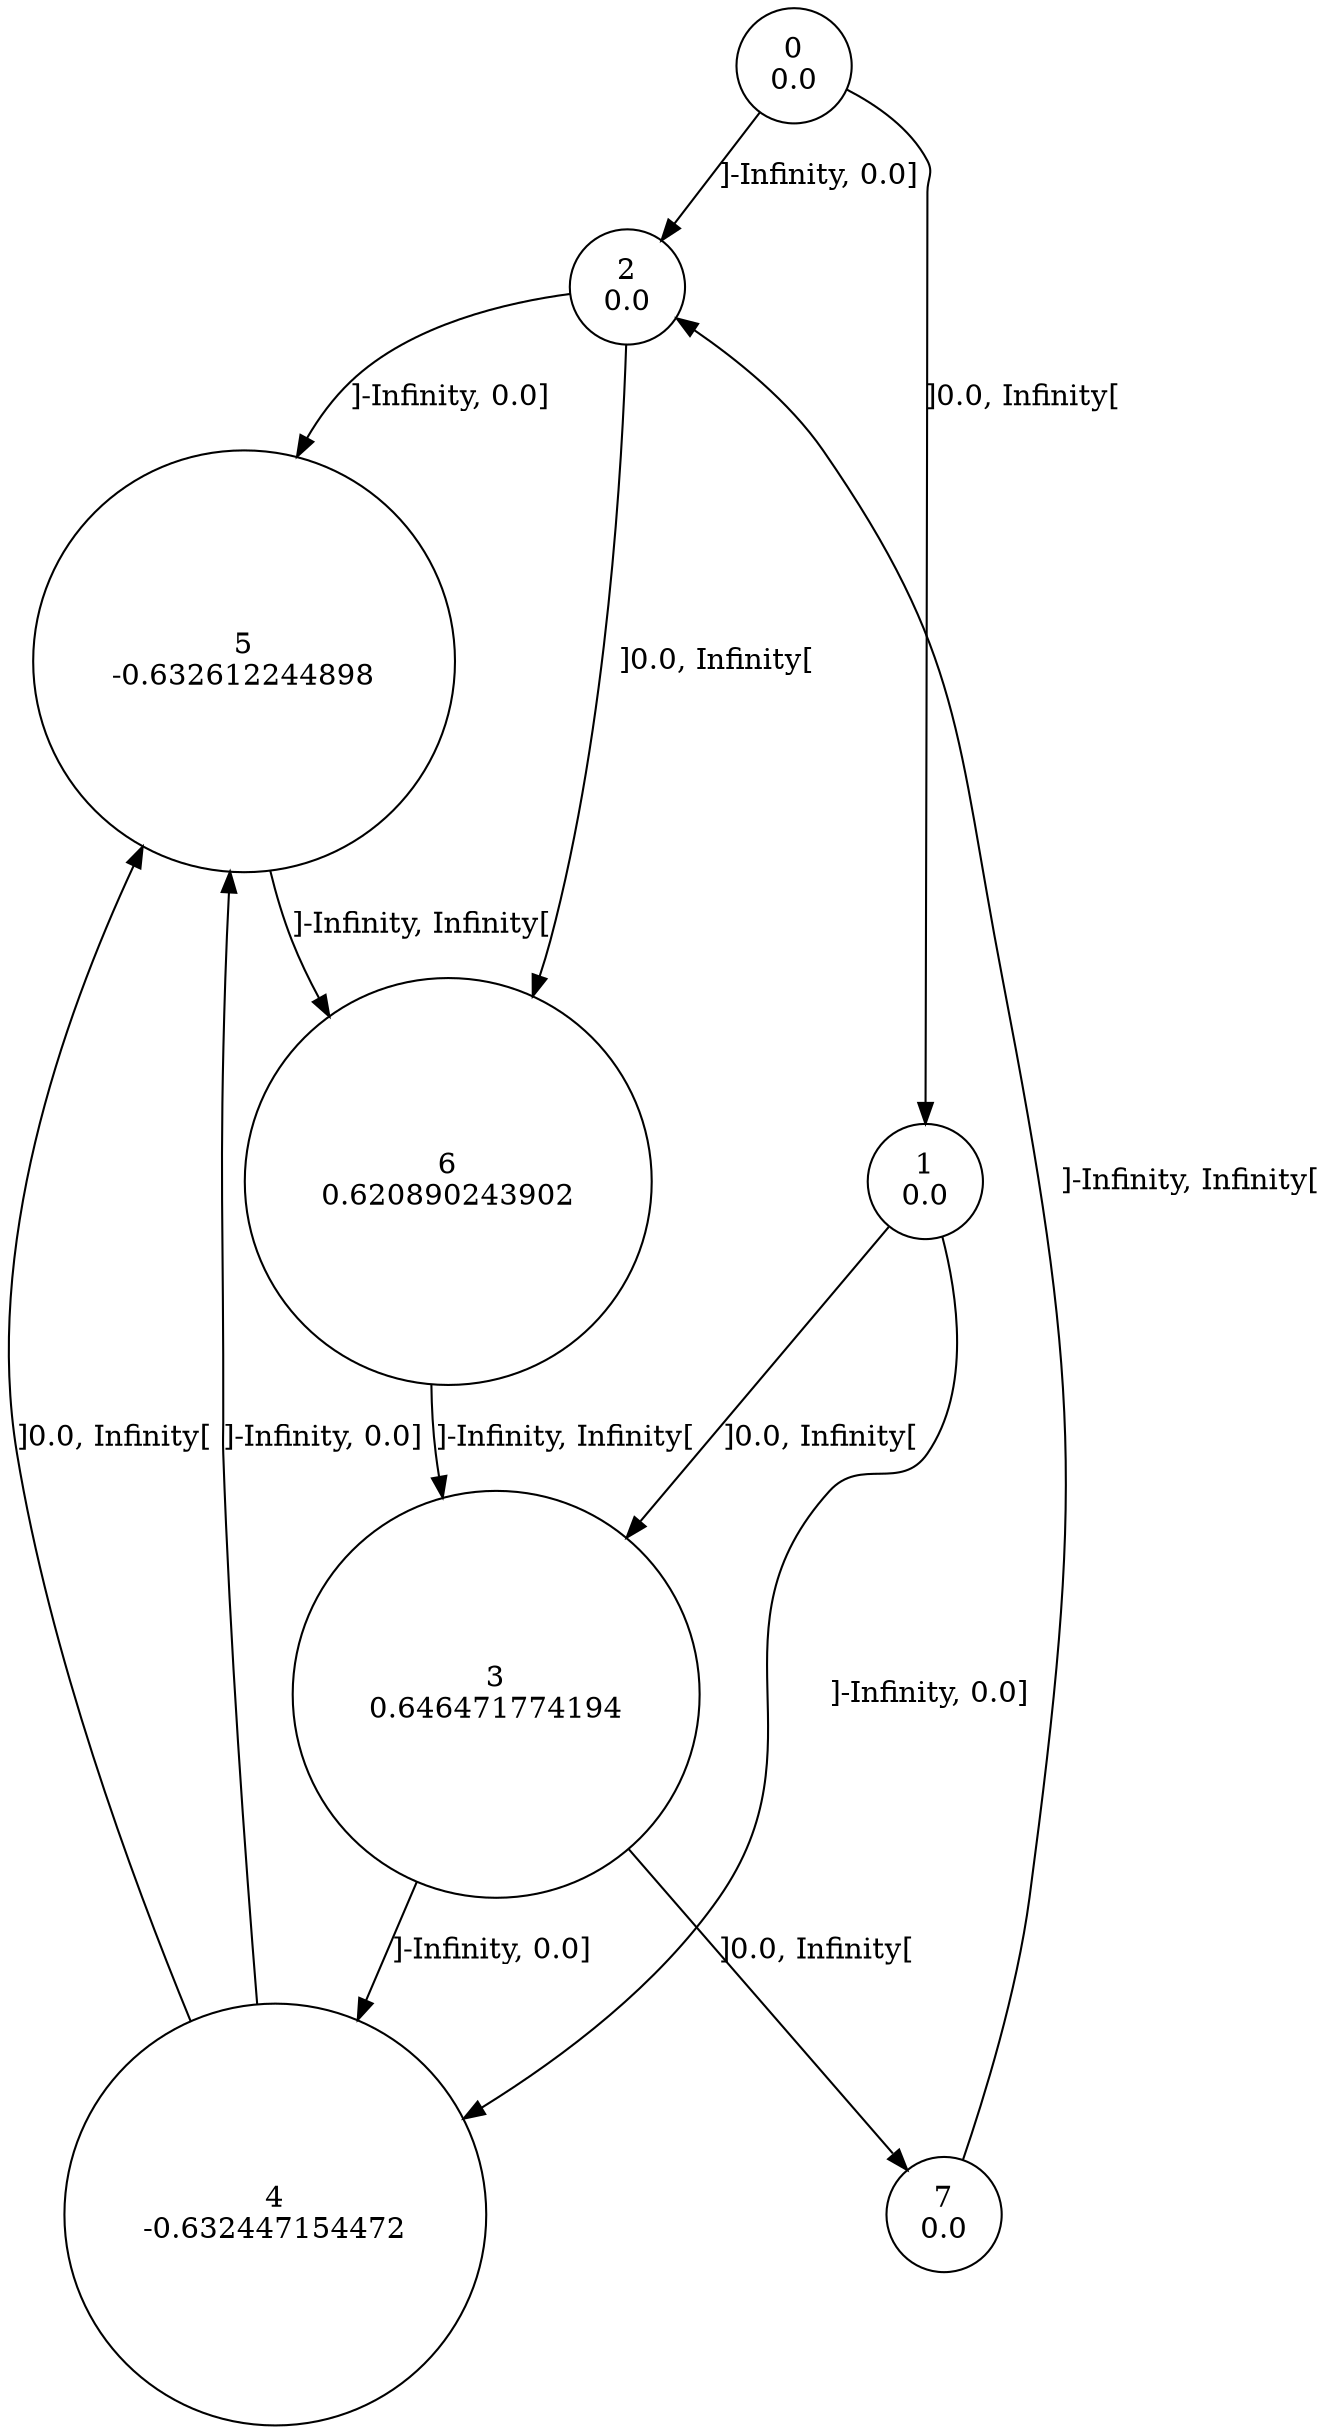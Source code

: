 digraph a {
0 [shape=circle, label="0\n0.0"];
	0->2 [ label="]-Infinity, 0.0]"];
	0->1 [ label="]0.0, Infinity["];
1 [shape=circle, label="1\n0.0"];
	1->4 [ label="]-Infinity, 0.0]"];
	1->3 [ label="]0.0, Infinity["];
2 [shape=circle, label="2\n0.0"];
	2->5 [ label="]-Infinity, 0.0]"];
	2->6 [ label="]0.0, Infinity["];
3 [shape=circle, label="3\n0.646471774194"];
	3->4 [ label="]-Infinity, 0.0]"];
	3->7 [ label="]0.0, Infinity["];
4 [shape=circle, label="4\n-0.632447154472"];
	4->5 [ label="]-Infinity, 0.0]"];
	4->5 [ label="]0.0, Infinity["];
5 [shape=circle, label="5\n-0.632612244898"];
	5->6 [ label="]-Infinity, Infinity["];
6 [shape=circle, label="6\n0.620890243902"];
	6->3 [ label="]-Infinity, Infinity["];
7 [shape=circle, label="7\n0.0"];
	7->2 [ label="]-Infinity, Infinity["];
}